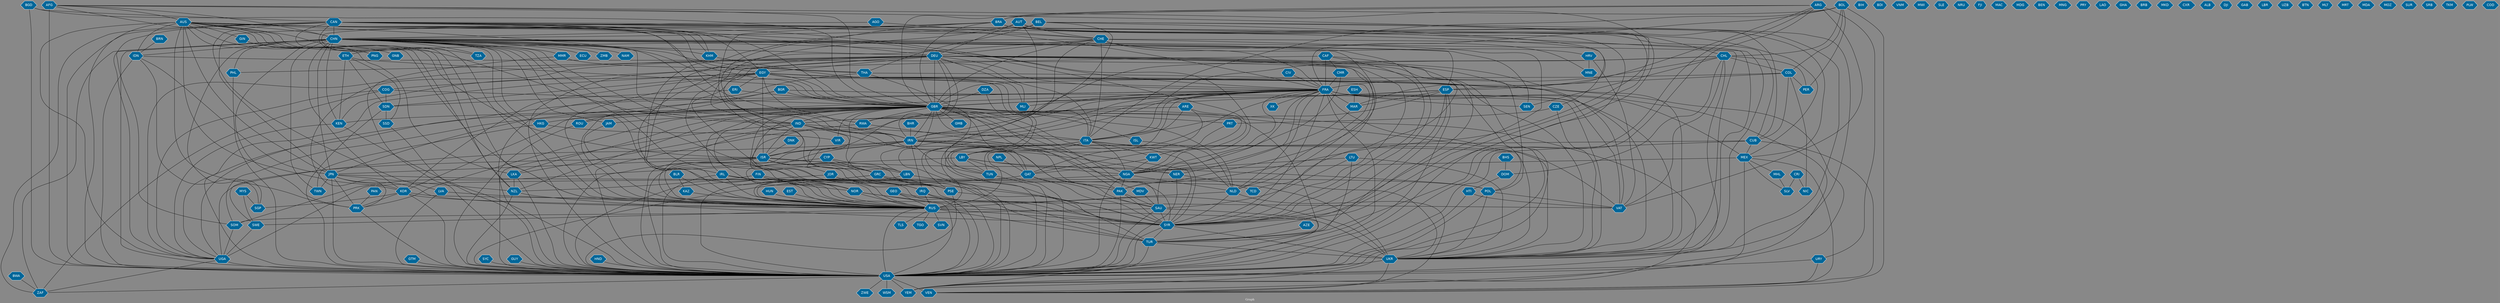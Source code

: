 // Countries together in item graph
graph {
	graph [bgcolor="#888888" fontcolor=white fontsize=12 label="Graph" outputorder=edgesfirst overlap=prism]
	node [color=white fillcolor="#006699" fontcolor=white fontname=Helvetica shape=hexagon style=filled]
	edge [arrowhead=open color=black fontcolor=white fontname=Courier fontsize=12]
		AFG [label=AFG]
		USA [label=USA]
		RUS [label=RUS]
		SYR [label=SYR]
		FRA [label=FRA]
		UKR [label=UKR]
		LBY [label=LBY]
		TUN [label=TUN]
		IND [label=IND]
		NGA [label=NGA]
		IRL [label=IRL]
		BIH [label=BIH]
		THA [label=THA]
		ETH [label=ETH]
		DEU [label=DEU]
		LKA [label=LKA]
		CAN [label=CAN]
		VAT [label=VAT]
		SAU [label=SAU]
		PRK [label=PRK]
		JAM [label=JAM]
		TUR [label=TUR]
		CHE [label=CHE]
		DZA [label=DZA]
		GBR [label=GBR]
		BDI [label=BDI]
		PSE [label=PSE]
		SDN [label=SDN]
		COG [label=COG]
		PER [label=PER]
		PAK [label=PAK]
		JPN [label=JPN]
		ESP [label=ESP]
		ITA [label=ITA]
		BGR [label=BGR]
		HTI [label=HTI]
		CUB [label=CUB]
		AUS [label=AUS]
		MYS [label=MYS]
		SWE [label=SWE]
		CAF [label=CAF]
		CHN [label=CHN]
		EGY [label=EGY]
		SLV [label=SLV]
		MEX [label=MEX]
		KEN [label=KEN]
		KOR [label=KOR]
		VEN [label=VEN]
		ISR [label=ISR]
		JOR [label=JOR]
		SEN [label=SEN]
		UGA [label=UGA]
		BRA [label=BRA]
		XK [label=XK]
		IRQ [label=IRQ]
		PHL [label=PHL]
		URY [label=URY]
		PAN [label=PAN]
		GTM [label=GTM]
		ECU [label=ECU]
		AUT [label=AUT]
		MLI [label=MLI]
		GRC [label=GRC]
		NIC [label=NIC]
		CRI [label=CRI]
		MMR [label=MMR]
		QAT [label=QAT]
		KWT [label=KWT]
		HKG [label=HKG]
		BEL [label=BEL]
		VNM [label=VNM]
		CHL [label=CHL]
		MAR [label=MAR]
		ZAF [label=ZAF]
		RWA [label=RWA]
		TWN [label=TWN]
		IRN [label=IRN]
		GEO [label=GEO]
		IDN [label=IDN]
		SGP [label=SGP]
		SYC [label=SYC]
		DNK [label=DNK]
		CIV [label=CIV]
		BGD [label=BGD]
		GIN [label=GIN]
		PNG [label=PNG]
		KAZ [label=KAZ]
		COL [label=COL]
		GUY [label=GUY]
		ZWE [label=ZWE]
		SSD [label=SSD]
		SOM [label=SOM]
		NZL [label=NZL]
		YEM [label=YEM]
		CYP [label=CYP]
		ARG [label=ARG]
		AZE [label=AZE]
		NPL [label=NPL]
		KHM [label=KHM]
		ERI [label=ERI]
		NER [label=NER]
		MWI [label=MWI]
		SLE [label=SLE]
		NOR [label=NOR]
		LBN [label=LBN]
		TZA [label=TZA]
		MDV [label=MDV]
		NRU [label=NRU]
		FJI [label=FJI]
		ROU [label=ROU]
		ZMB [label=ZMB]
		NLD [label=NLD]
		HUN [label=HUN]
		MAC [label=MAC]
		ARE [label=ARE]
		WSM [label=WSM]
		BHS [label=BHS]
		CZE [label=CZE]
		HRV [label=HRV]
		NAM [label=NAM]
		AGO [label=AGO]
		BOL [label=BOL]
		PRT [label=PRT]
		POL [label=POL]
		MDG [label=MDG]
		BEN [label=BEN]
		BHR [label=BHR]
		DOM [label=DOM]
		MNG [label=MNG]
		CMR [label=CMR]
		BLR [label=BLR]
		SVN [label=SVN]
		PRY [label=PRY]
		LAO [label=LAO]
		GMB [label=GMB]
		GHA [label=GHA]
		HND [label=HND]
		BRB [label=BRB]
		BWA [label=BWA]
		TCD [label=TCD]
		MKD [label=MKD]
		"CXR " [label="CXR "]
		ESH [label=ESH]
		BRN [label=BRN]
		ALB [label=ALB]
		DJI [label=DJI]
		GAB [label=GAB]
		FIN [label=FIN]
		LBR [label=LBR]
		UZB [label=UZB]
		BTN [label=BTN]
		MLT [label=MLT]
		MRT [label=MRT]
		MDA [label=MDA]
		MHL [label=MHL]
		EST [label=EST]
		MOZ [label=MOZ]
		ISL [label=ISL]
		LTU [label=LTU]
		MNE [label=MNE]
		VIR [label=VIR]
		SUR [label=SUR]
		SRB [label=SRB]
		TLS [label=TLS]
		TKM [label=TKM]
		TGO [label=TGO]
		PLW [label=PLW]
		LVA [label=LVA]
		COD [label=COD]
		GNB [label=GNB]
			FRA -- MLI [weight=1]
			CHL -- ITA [weight=1]
			AFG -- SYR [weight=1]
			GBR -- UKR [weight=14]
			FRA -- NLD [weight=2]
			FRA -- PSE [weight=2]
			FRA -- IRN [weight=8]
			CAF -- FRA [weight=21]
			ARG -- USA [weight=3]
			AFG -- RUS [weight=2]
			THA -- USA [weight=2]
			CAN -- GBR [weight=2]
			CHL -- SEN [weight=1]
			CHE -- MNE [weight=1]
			CHE -- ITA [weight=1]
			CHL -- DOM [weight=1]
			ARG -- TUR [weight=1]
			CHE -- USA [weight=5]
			MYS -- SWE [weight=2]
			BEL -- MAR [weight=1]
			HKG -- TWN [weight=1]
			CHN -- PRK [weight=13]
			LBY -- USA [weight=2]
			BGD -- GBR [weight=1]
			FRA -- YEM [weight=2]
			GBR -- VIR [weight=1]
			USA -- YEM [weight=7]
			JPN -- TWN [weight=5]
			AZE -- TUR [weight=1]
			ARG -- URY [weight=1]
			JPN -- NZL [weight=4]
			AUS -- ISR [weight=2]
			DEU -- POL [weight=1]
			ITA -- NGA [weight=1]
			FIN -- USA [weight=1]
			ROU -- USA [weight=1]
			AUS -- DEU [weight=1]
			KOR -- PRK [weight=4]
			NGA -- USA [weight=8]
			KOR -- USA [weight=3]
			CHL -- COL [weight=1]
			EGY -- PSE [weight=1]
			EGY -- YEM [weight=1]
			CHN -- IDN [weight=1]
			IND -- NER [weight=1]
			FRA -- LBY [weight=1]
			CHN -- IND [weight=17]
			CZE -- UKR [weight=1]
			KOR -- VAT [weight=2]
			LBY -- NER [weight=4]
			MAR -- NGA [weight=1]
			CAN -- CHN [weight=6]
			RUS -- TGO [weight=1]
			FIN -- NZL [weight=1]
			GBR -- IND [weight=17]
			LBN -- SYR [weight=13]
			ESP -- SYR [weight=2]
			CHN -- FRA [weight=3]
			ERI -- SDN [weight=3]
			GRC -- UKR [weight=1]
			THA -- UKR [weight=1]
			IRN -- SYR [weight=5]
			ITA -- KWT [weight=1]
			AUS -- KOR [weight=2]
			ESP -- RUS [weight=1]
			CRI -- SLV [weight=8]
			KEN -- USA [weight=1]
			CHL -- VAT [weight=3]
			CHN -- ZMB [weight=1]
			IRN -- RUS [weight=2]
			USA -- ZAF [weight=2]
			ARE -- QAT [weight=3]
			FIN -- NOR [weight=1]
			HTI -- USA [weight=7]
			LTU -- UKR [weight=1]
			FRA -- SYR [weight=3]
			MEX -- USA [weight=32]
			CAN -- CUB [weight=6]
			CAN -- FRA [weight=1]
			EGY -- IRN [weight=2]
			COG -- ZAF [weight=1]
			SWE -- UGA [weight=1]
			DNK -- ISR [weight=1]
			AUT -- UKR [weight=4]
			AUS -- NGA [weight=2]
			MEX -- MHL [weight=1]
			GBR -- USA [weight=39]
			GBR -- PRK [weight=1]
			SYR -- USA [weight=33]
			ISR -- JOR [weight=10]
			AUS -- PRK [weight=7]
			BGR -- UKR [weight=1]
			ITA -- LBY [weight=3]
			ISR -- SYR [weight=9]
			AFG -- CHN [weight=1]
			IRQ -- USA [weight=8]
			CHN -- IRN [weight=1]
			HRV -- VAT [weight=1]
			FRA -- POL [weight=2]
			QAT -- SYR [weight=2]
			ARG -- GBR [weight=3]
			IRL -- USA [weight=4]
			CHE -- DEU [weight=3]
			EGY -- NLD [weight=3]
			JPN -- UKR [weight=1]
			CAN -- MEX [weight=6]
			BGR -- ROU [weight=1]
			USA -- VEN [weight=27]
			CYP -- USA [weight=1]
			FRA -- NGA [weight=2]
			AUS -- JPN [weight=1]
			POL -- UKR [weight=6]
			JOR -- USA [weight=5]
			CHN -- NOR [weight=1]
			FRA -- KOR [weight=1]
			FRA -- RWA [weight=17]
			IRN -- SWE [weight=1]
			CHN -- TZA [weight=1]
			CUB -- MEX [weight=1]
			FRA -- XK [weight=1]
			MEX -- VEN [weight=1]
			CAN -- USA [weight=16]
			GBR -- YEM [weight=5]
			URY -- USA [weight=2]
			CHN -- THA [weight=5]
			THA -- TUR [weight=1]
			FRA -- MAR [weight=11]
			SOM -- UGA [weight=1]
			LVA -- USA [weight=1]
			CAN -- RUS [weight=7]
			CHN -- JAM [weight=3]
			SYC -- USA [weight=5]
			EST -- RUS [weight=1]
			CHE -- ETH [weight=22]
			GBR -- ISL [weight=1]
			GBR -- GRC [weight=4]
			ERI -- GBR [weight=1]
			TUR -- USA [weight=3]
			CHN -- ESP [weight=8]
			ISR -- LBN [weight=17]
			BHR -- IRN [weight=1]
			CUB -- RUS [weight=3]
			CHL -- PER [weight=2]
			UKR -- VEN [weight=3]
			CHN -- SEN [weight=3]
			COL -- CUB [weight=1]
			AUS -- USA [weight=12]
			ESP -- TUR [weight=1]
			EGY -- VEN [weight=1]
			CAN -- KHM [weight=4]
			EGY -- ISR [weight=5]
			PAN -- PRK [weight=2]
			GBR -- HKG [weight=1]
			CHE -- GBR [weight=2]
			LBN -- RUS [weight=1]
			LBY -- NGA [weight=1]
			IRQ -- RUS [weight=1]
			IDN -- JPN [weight=3]
			CAN -- CHE [weight=1]
			DEU -- RWA [weight=1]
			JPN -- PRK [weight=2]
			GBR -- SOM [weight=1]
			DEU -- EGY [weight=4]
			BRA -- CHL [weight=1]
			CHN -- JPN [weight=36]
			LKA -- NZL [weight=2]
			RUS -- TLS [weight=1]
			IRQ -- SYR [weight=6]
			DEU -- VAT [weight=1]
			CHN -- IRL [weight=1]
			ISR -- USA [weight=25]
			DEU -- GRC [weight=1]
			GBR -- RUS [weight=10]
			CHL -- USA [weight=1]
			AUS -- IDN [weight=17]
			POL -- USA [weight=1]
			GBR -- SYR [weight=24]
			GIN -- PNG [weight=8]
			BGR -- RUS [weight=1]
			ISR -- PSE [weight=33]
			HND -- USA [weight=1]
			CAN -- RWA [weight=1]
			IND -- PAK [weight=1]
			FRA -- ITA [weight=7]
			CHN -- KEN [weight=3]
			IND -- QAT [weight=7]
			CAF -- TCD [weight=1]
			GBR -- ITA [weight=1]
			IND -- LBN [weight=1]
			NLD -- RUS [weight=1]
			TUR -- UKR [weight=6]
			IRN -- TUN [weight=1]
			IND -- LKA [weight=1]
			CHN -- MMR [weight=2]
			NLD -- SYR [weight=1]
			AFG -- AUS [weight=1]
			EGY -- SDN [weight=3]
			NGA -- UGA [weight=1]
			ARE -- KWT [weight=1]
			CHE -- HRV [weight=1]
			GBR -- NLD [weight=1]
			CIV -- FRA [weight=1]
			GBR -- SAU [weight=3]
			CHN -- SGP [weight=1]
			IRN -- SAU [weight=1]
			BOL -- COL [weight=2]
			FRA -- LBN [weight=1]
			LKA -- USA [weight=8]
			GBR -- GMB [weight=1]
			JOR -- PSE [weight=1]
			QAT -- USA [weight=2]
			SDN -- USA [weight=1]
			ISR -- RUS [weight=1]
			ITA -- NLD [weight=1]
			AUS -- IRN [weight=2]
			ESP -- ITA [weight=1]
			GBR -- NZL [weight=1]
			MEX -- SLV [weight=1]
			IND -- ITA [weight=15]
			AGO -- CHE [weight=1]
			BHS -- DOM [weight=1]
			FRA -- UGA [weight=1]
			ARG -- BRA [weight=1]
			BOL -- FRA [weight=2]
			FRA -- VAT [weight=2]
			EGY -- UKR [weight=1]
			BEL -- SYR [weight=1]
			BGR -- GBR [weight=1]
			SAU -- SOM [weight=2]
			GBR -- NOR [weight=1]
			SSD -- USA [weight=1]
			CHE -- UKR [weight=5]
			RUS -- SVN [weight=1]
			CUB -- USA [weight=9]
			LVA -- RUS [weight=1]
			MHL -- SLV [weight=3]
			FIN -- RUS [weight=1]
			CAF -- SYR [weight=2]
			CHN -- IRQ [weight=1]
			CYP -- GRC [weight=2]
			FRA -- UKR [weight=5]
			IND -- USA [weight=20]
			CRI -- NIC [weight=2]
			CHN -- HKG [weight=5]
			DEU -- MLI [weight=2]
			ETH -- KEN [weight=1]
			SYR -- TUR [weight=6]
			EGY -- FRA [weight=1]
			CHE -- RUS [weight=3]
			FRA -- SEN [weight=2]
			EGY -- ITA [weight=1]
			SAU -- YEM [weight=1]
			CHE -- SYR [weight=30]
			GBR -- ROU [weight=5]
			AFG -- GBR [weight=3]
			ESH -- MAR [weight=1]
			DEU -- GBR [weight=33]
			GBR -- PRT [weight=1]
			ARG -- ESP [weight=1]
			BRA -- USA [weight=2]
			ARG -- VAT [weight=2]
			IRN -- UKR [weight=1]
			IRL -- NOR [weight=1]
			CHN -- DEU [weight=4]
			CAN -- ZAF [weight=1]
			CHN -- ZAF [weight=1]
			JOR -- SYR [weight=3]
			DOM -- HTI [weight=1]
			ARE -- ITA [weight=1]
			ETH -- SDN [weight=1]
			PRK -- USA [weight=13]
			SAU -- SYR [weight=4]
			COL -- PER [weight=1]
			MMR -- THA [weight=3]
			AUT -- RUS [weight=5]
			DEU -- ITA [weight=1]
			BRA -- GRC [weight=1]
			DZA -- GBR [weight=2]
			GTM -- USA [weight=4]
			DEU -- PHL [weight=1]
			CHN -- NAM [weight=1]
			IRL -- RUS [weight=2]
			FRA -- NER [weight=6]
			BRA -- GBR [weight=2]
			EGY -- KEN [weight=1]
			CAF -- COG [weight=1]
			CHN -- TWN [weight=27]
			AUT -- CHE [weight=1]
			GBR -- PAK [weight=2]
			RUS -- TUR [weight=17]
			EGY -- USA [weight=4]
			KWT -- QAT [weight=1]
			GBR -- IRL [weight=5]
			GBR -- QAT [weight=1]
			MEX -- NGA [weight=1]
			HKG -- VIR [weight=1]
			FRA -- MEX [weight=1]
			CAF -- CMR [weight=1]
			TUN -- USA [weight=3]
			IND -- ISR [weight=1]
			FRA -- USA [weight=108]
			FRA -- GBR [weight=17]
			IRN -- IRQ [weight=4]
			GUY -- USA [weight=3]
			LTU -- NGA [weight=1]
			ISR -- JPN [weight=2]
			HTI -- VAT [weight=1]
			DEU -- NLD [weight=4]
			NZL -- USA [weight=2]
			CHN -- PHL [weight=17]
			BOL -- BRA [weight=1]
			RUS -- UKR [weight=287]
			ITA -- USA [weight=15]
			IRN -- USA [weight=39]
			GRC -- USA [weight=2]
			QAT -- SAU [weight=2]
			DZA -- TUN [weight=1]
			MDV -- SAU [weight=3]
			ESP -- USA [weight=1]
			CHN -- KOR [weight=3]
			GBR -- UGA [weight=2]
			CAN -- NZL [weight=1]
			BEL -- UKR [weight=1]
			GEO -- RUS [weight=3]
			AUS -- UGA [weight=1]
			EGY -- ERI [weight=3]
			DEU -- UKR [weight=19]
			IRL -- POL [weight=1]
			CAN -- UKR [weight=4]
			PSE -- SYR [weight=1]
			ETH -- GBR [weight=3]
			BLR -- KAZ [weight=1]
			COL -- NIC [weight=2]
			HUN -- RUS [weight=3]
			DEU -- TUR [weight=2]
			NOR -- USA [weight=2]
			KOR -- RUS [weight=1]
			RUS -- USA [weight=91]
			HRV -- MNE [weight=1]
			ISL -- NLD [weight=1]
			KWT -- NGA [weight=1]
			GBR -- NGA [weight=4]
			CHN -- SYR [weight=6]
			FRA -- ISR [weight=2]
			BRA -- CHN [weight=1]
			AUS -- CHN [weight=6]
			PRT -- QAT [weight=1]
			AUS -- GBR [weight=4]
			CHN -- PAK [weight=1]
			JPN -- KOR [weight=3]
			BGD -- CAN [weight=1]
			NER -- TCD [weight=1]
			CHE -- FRA [weight=2]
			BRA -- IND [weight=2]
			GIN -- GNB [weight=1]
			COL -- ESP [weight=1]
			GBR -- IRN [weight=3]
			BRA -- CUB [weight=3]
			KEN -- UGA [weight=1]
			GRC -- PSE [weight=2]
			LBY -- TUN [weight=10]
			CYP -- TUR [weight=2]
			GBR -- KEN [weight=1]
			ISR -- POL [weight=1]
			AFG -- USA [weight=55]
			LTU -- USA [weight=2]
			CAN -- LVA [weight=1]
			AUS -- TZA [weight=1]
			IRN -- ISR [weight=7]
			BOL -- ITA [weight=1]
			AUT -- DEU [weight=2]
			SDN -- SSD [weight=39]
			BGD -- USA [weight=1]
			AUS -- GIN [weight=1]
			LBY -- SOM [weight=1]
			AUT -- IRN [weight=5]
			COG -- SDN [weight=1]
			LTU -- SAU [weight=1]
			DEU -- SYR [weight=1]
			RWA -- USA [weight=1]
			URY -- VEN [weight=1]
			AUS -- KHM [weight=3]
			POL -- VAT [weight=2]
			DEU -- YEM [weight=1]
			IDN -- USA [weight=6]
			BWA -- ZAF [weight=1]
			DEU -- RUS [weight=6]
			JPN -- USA [weight=14]
			BRA -- MEX [weight=1]
			CHN -- USA [weight=109]
			GRC -- TUR [weight=2]
			AUS -- CZE [weight=1]
			CHN -- GBR [weight=12]
			NOR -- RUS [weight=1]
			CAN -- SOM [weight=1]
			RUS -- SYR [weight=46]
			BLR -- RUS [weight=1]
			UGA -- USA [weight=17]
			GBR -- RWA [weight=1]
			NOR -- SYR [weight=2]
			NGA -- NLD [weight=1]
			KHM -- MLI [weight=1]
			EGY -- KOR [weight=7]
			ITA -- VAT [weight=2]
			CHN -- ECU [weight=2]
			FRA -- SAU [weight=1]
			EGY -- GBR [weight=3]
			UKR -- USA [weight=102]
			PSE -- USA [weight=4]
			COG -- UGA [weight=1]
			GEO -- USA [weight=2]
			BEL -- CHN [weight=8]
			IDN -- SGP [weight=5]
			BEL -- RUS [weight=2]
			GBR -- IRQ [weight=1]
			BRN -- IDN [weight=2]
			AUS -- PNG [weight=1]
			AUS -- EGY [weight=1]
			CMR -- NGA [weight=3]
			ARE -- IND [weight=1]
			GRC -- RUS [weight=1]
			DEU -- FRA [weight=13]
			ITA -- RUS [weight=5]
			DEU -- PRK [weight=1]
			PHL -- USA [weight=5]
			CAN -- EGY [weight=6]
			PAK -- USA [weight=15]
			BEL -- THA [weight=1]
			GBR -- MDV [weight=1]
			CMR -- FRA [weight=1]
			CHN -- KHM [weight=2]
			CHL -- FRA [weight=1]
			BOL -- VEN [weight=2]
			NZL -- SYR [weight=1]
			PAK -- SYR [weight=2]
			AUS -- NZL [weight=4]
			SYR -- UKR [weight=2]
			NER -- USA [weight=1]
			ETH -- SSD [weight=1]
			DEU -- IRN [weight=3]
			UGA -- ZAF [weight=1]
			AUS -- LKA [weight=1]
			CHN -- UKR [weight=1]
			CHL -- IND [weight=1]
			MMR -- USA [weight=3]
			JAM -- RUS [weight=2]
			GEO -- UKR [weight=2]
			BOL -- PER [weight=1]
			NLD -- VEN [weight=1]
			ESP -- GBR [weight=8]
			AGO -- RUS [weight=1]
			EGY -- LBY [weight=3]
			USA -- ZWE [weight=13]
			BEL -- IRN [weight=1]
			DEU -- ISR [weight=8]
			CUB -- VEN [weight=1]
			FRA -- JPN [weight=1]
			ITA -- TUN [weight=1]
			CHN -- UGA [weight=1]
			GBR -- JAM [weight=3]
			KAZ -- RUS [weight=2]
			EGY -- RUS [weight=11]
			NPL -- QAT [weight=1]
			COG -- GBR [weight=2]
			AUS -- IND [weight=1]
			IND -- RUS [weight=4]
			GBR -- TUR [weight=1]
			CAN -- NGA [weight=1]
			KOR -- SGP [weight=1]
			BRA -- JPN [weight=1]
			MYS -- SGP [weight=1]
			IDN -- SYR [weight=1]
			CHN -- RUS [weight=18]
			NGA -- PAK [weight=1]
			RWA -- SYR [weight=1]
			JPN -- RUS [weight=3]
			DEU -- USA [weight=17]
			PAK -- SAU [weight=1]
			USA -- WSM [weight=2]
			CZE -- PRT [weight=1]
			ESP -- MAR [weight=4]
			BOL -- CHL [weight=1]
			IRN -- PAK [weight=2]
			DEU -- UGA [weight=2]
			COL -- GBR [weight=1]
			RUS -- SWE [weight=1]
			ISR -- UGA [weight=2]
			FRA -- TUN [weight=6]
			AFG -- PAK [weight=8]
			GBR -- LKA [weight=1]
			IRN -- LBN [weight=5]
			SAU -- USA [weight=5]
}